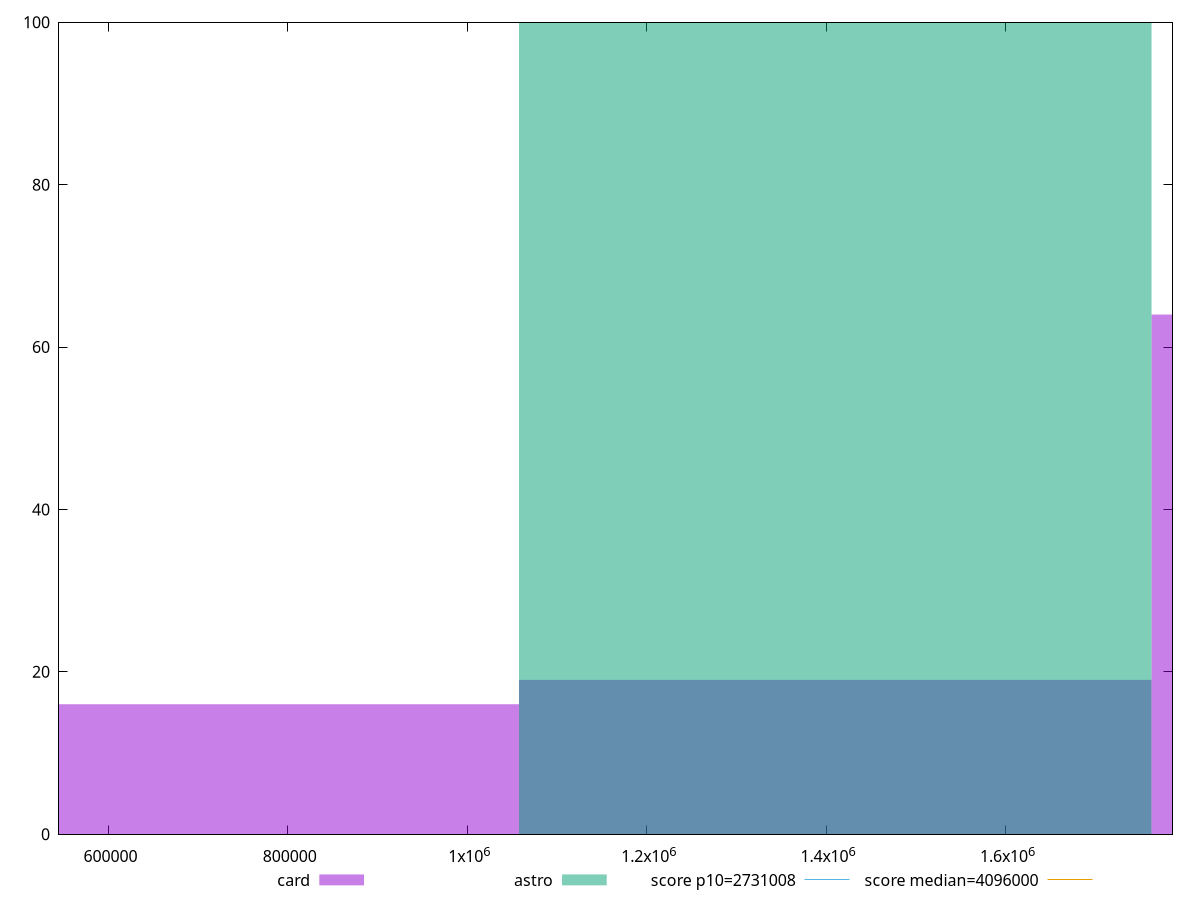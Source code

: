 reset

$card <<EOF
2115370.6218993664 64
705123.5406331221 16
1410247.0812662442 19
EOF

$astro <<EOF
1410247.0812662442 100
EOF

set key outside below
set boxwidth 705123.5406331221
set xrange [544874:1786188]
set yrange [0:100]
set trange [0:100]
set style fill transparent solid 0.5 noborder

set parametric
set terminal svg size 640, 500 enhanced background rgb 'white'
set output "reports/report_00027_2021-02-24T12-40-31.850Z/total-byte-weight/comparison/histogram/2_vs_3.svg"

plot $card title "card" with boxes, \
     $astro title "astro" with boxes, \
     2731008,t title "score p10=2731008", \
     4096000,t title "score median=4096000"

reset
